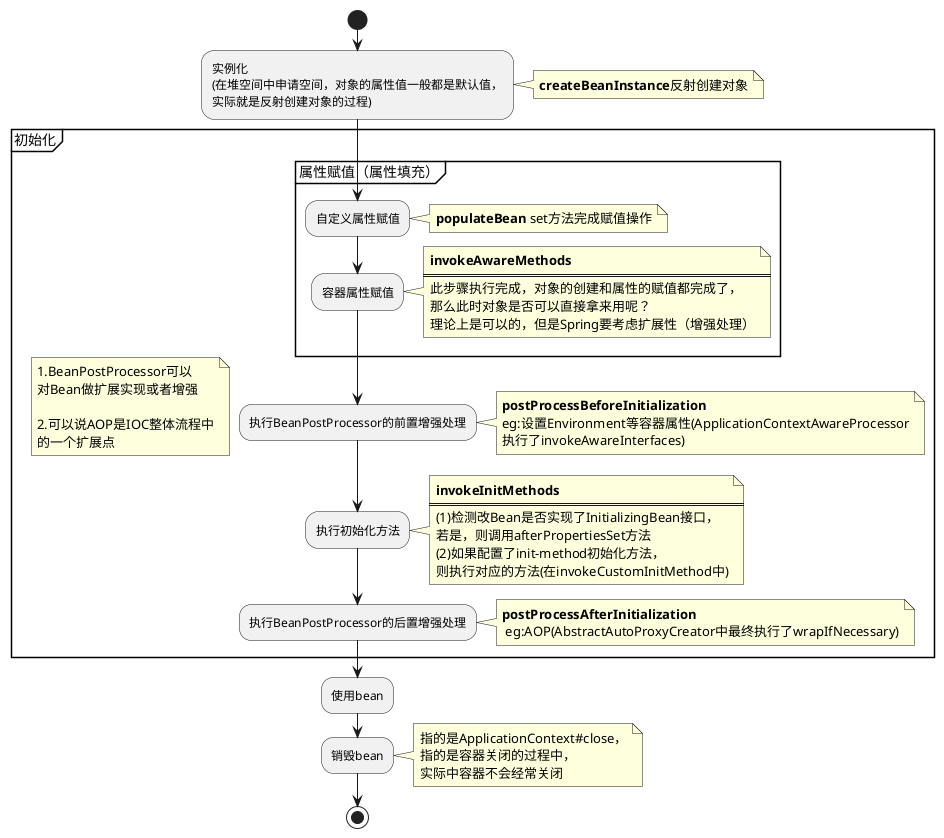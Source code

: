 @startuml
'https://plantuml.com/activity-diagram-beta
start
:实例化
(在堆空间中申请空间，对象的属性值一般都是默认值，
实际就是反射创建对象的过程);
note right
<b>createBeanInstance</b>反射创建对象
end note
group 初始化

floating note left
1.BeanPostProcessor可以
对Bean做扩展实现或者增强

2.可以说AOP是IOC整体流程中
的一个扩展点
end note

group 属性赋值（属性填充）
:自定义属性赋值;
note right
<b>populateBean</b> set方法完成赋值操作
end note

:容器属性赋值;
note right
<b>invokeAwareMethods</b>
====
此步骤执行完成，对象的创建和属性的赋值都完成了，
那么此时对象是否可以直接拿来用呢？
理论上是可以的，但是Spring要考虑扩展性（增强处理）
end note
end group

:执行BeanPostProcessor的前置增强处理;
note right
<b>postProcessBeforeInitialization</b>
eg:设置Environment等容器属性(ApplicationContextAwareProcessor
执行了invokeAwareInterfaces)
end note

:执行初始化方法;
note right
<b>invokeInitMethods</b>
====
(1)检测改Bean是否实现了InitializingBean接口，
若是，则调用afterPropertiesSet方法
(2)如果配置了init-method初始化方法，
则执行对应的方法(在invokeCustomInitMethod中)
end note


:执行BeanPostProcessor的后置增强处理;
note right
<b>postProcessAfterInitialization</b>
 eg:AOP(AbstractAutoProxyCreator中最终执行了wrapIfNecessary)
end note
end group
:使用bean;
:销毁bean;
note right
指的是ApplicationContext#close，
指的是容器关闭的过程中，
实际中容器不会经常关闭
end note
stop

@enduml
